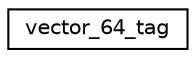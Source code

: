 digraph "Graphical Class Hierarchy"
{
 // LATEX_PDF_SIZE
  edge [fontname="Helvetica",fontsize="10",labelfontname="Helvetica",labelfontsize="10"];
  node [fontname="Helvetica",fontsize="10",shape=record];
  rankdir="LR";
  Node0 [label="vector_64_tag",height=0.2,width=0.4,color="black", fillcolor="white", style="filled",URL="$structarm__compute_1_1wrapper_1_1traits_1_1vector__64__tag.xhtml",tooltip="64-bit vector tag"];
}
